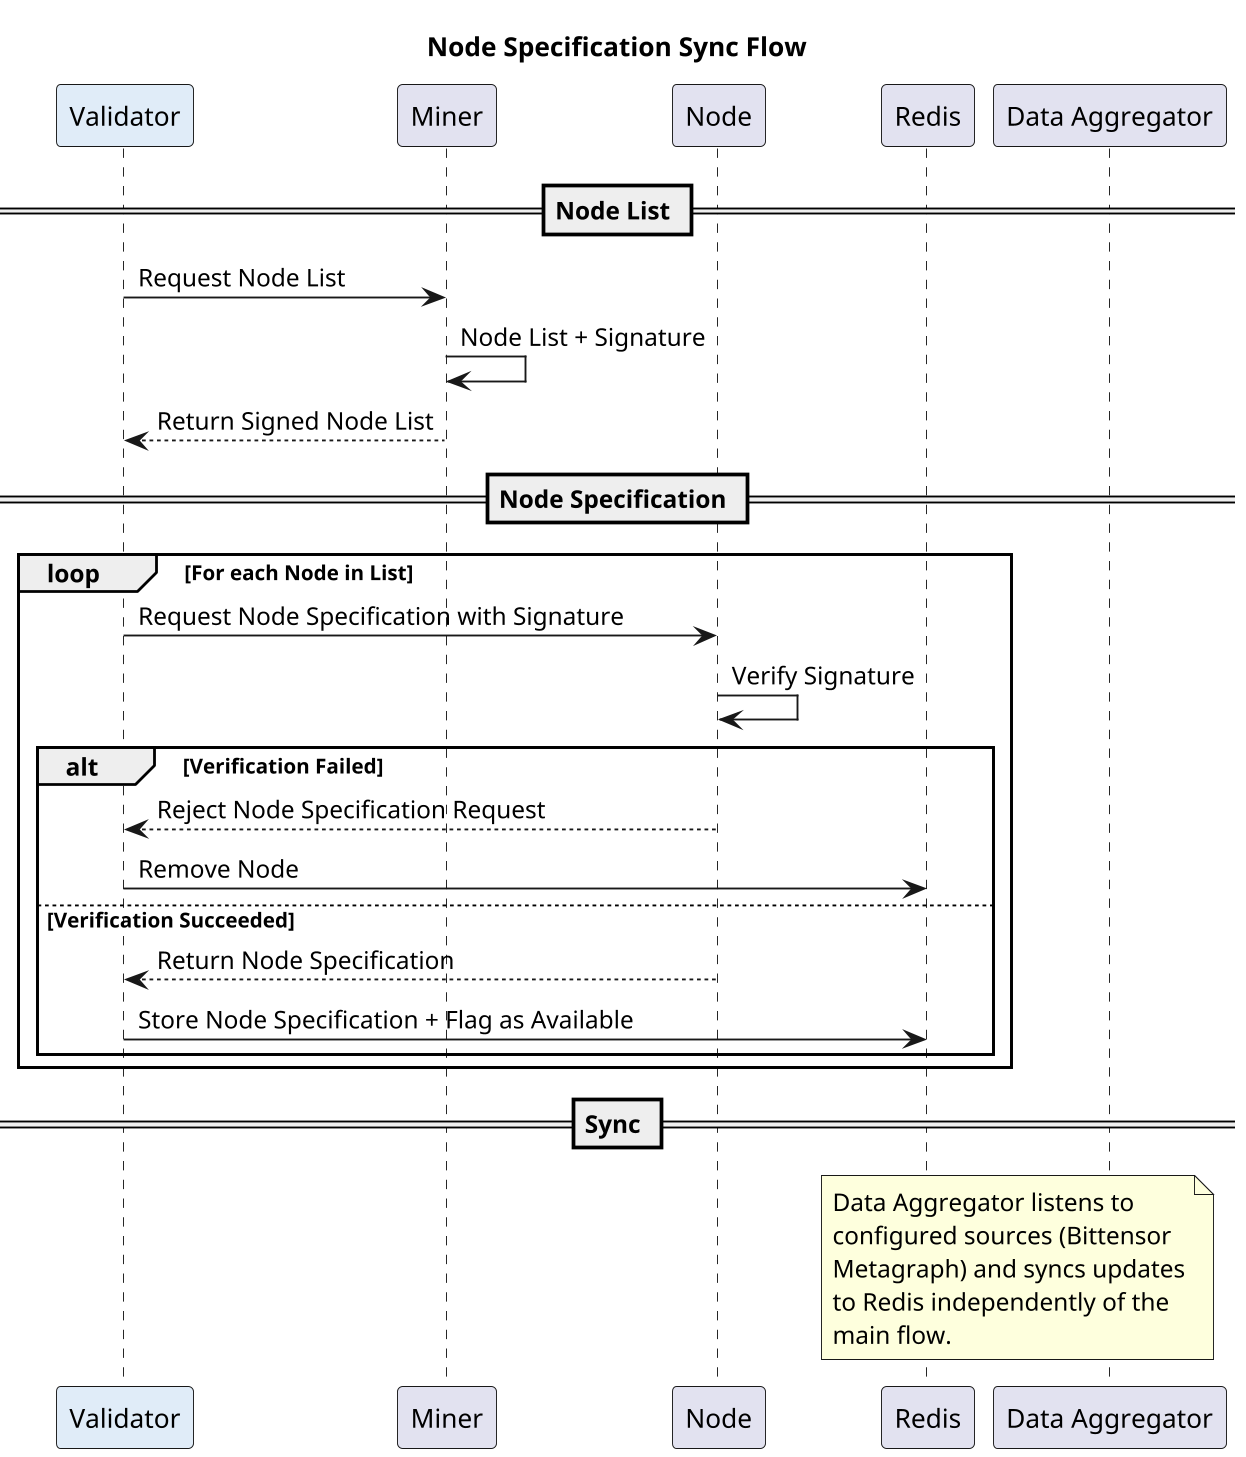 @startuml
title Node Specification Sync Flow
skinparam dpi 180
skinparam wrapWidth 200

participant "Validator" as VAL #E0ECF8
participant "Miner" as Miner
participant "Node" as Node
participant "Redis" as RV
participant "Data Aggregator" as DAN

== Node List ==
VAL -> Miner : Request Node List
Miner -> Miner : Node List + Signature
Miner --> VAL : Return Signed Node List

== Node Specification ==
loop For each Node in List
    VAL -> Node : Request Node Specification with Signature
    Node -> Node : Verify Signature
    alt Verification Failed
        Node --> VAL : Reject Node Specification Request
        VAL -> RV : Remove Node
    else Verification Succeeded
        Node --> VAL : Return Node Specification
        VAL -> RV : Store Node Specification + Flag as Available
    end
end loop

== Sync ==
note over DAN, RV
Data Aggregator listens to configured sources (Bittensor Metagraph) and syncs updates to Redis independently of the main flow.
end note
@enduml
